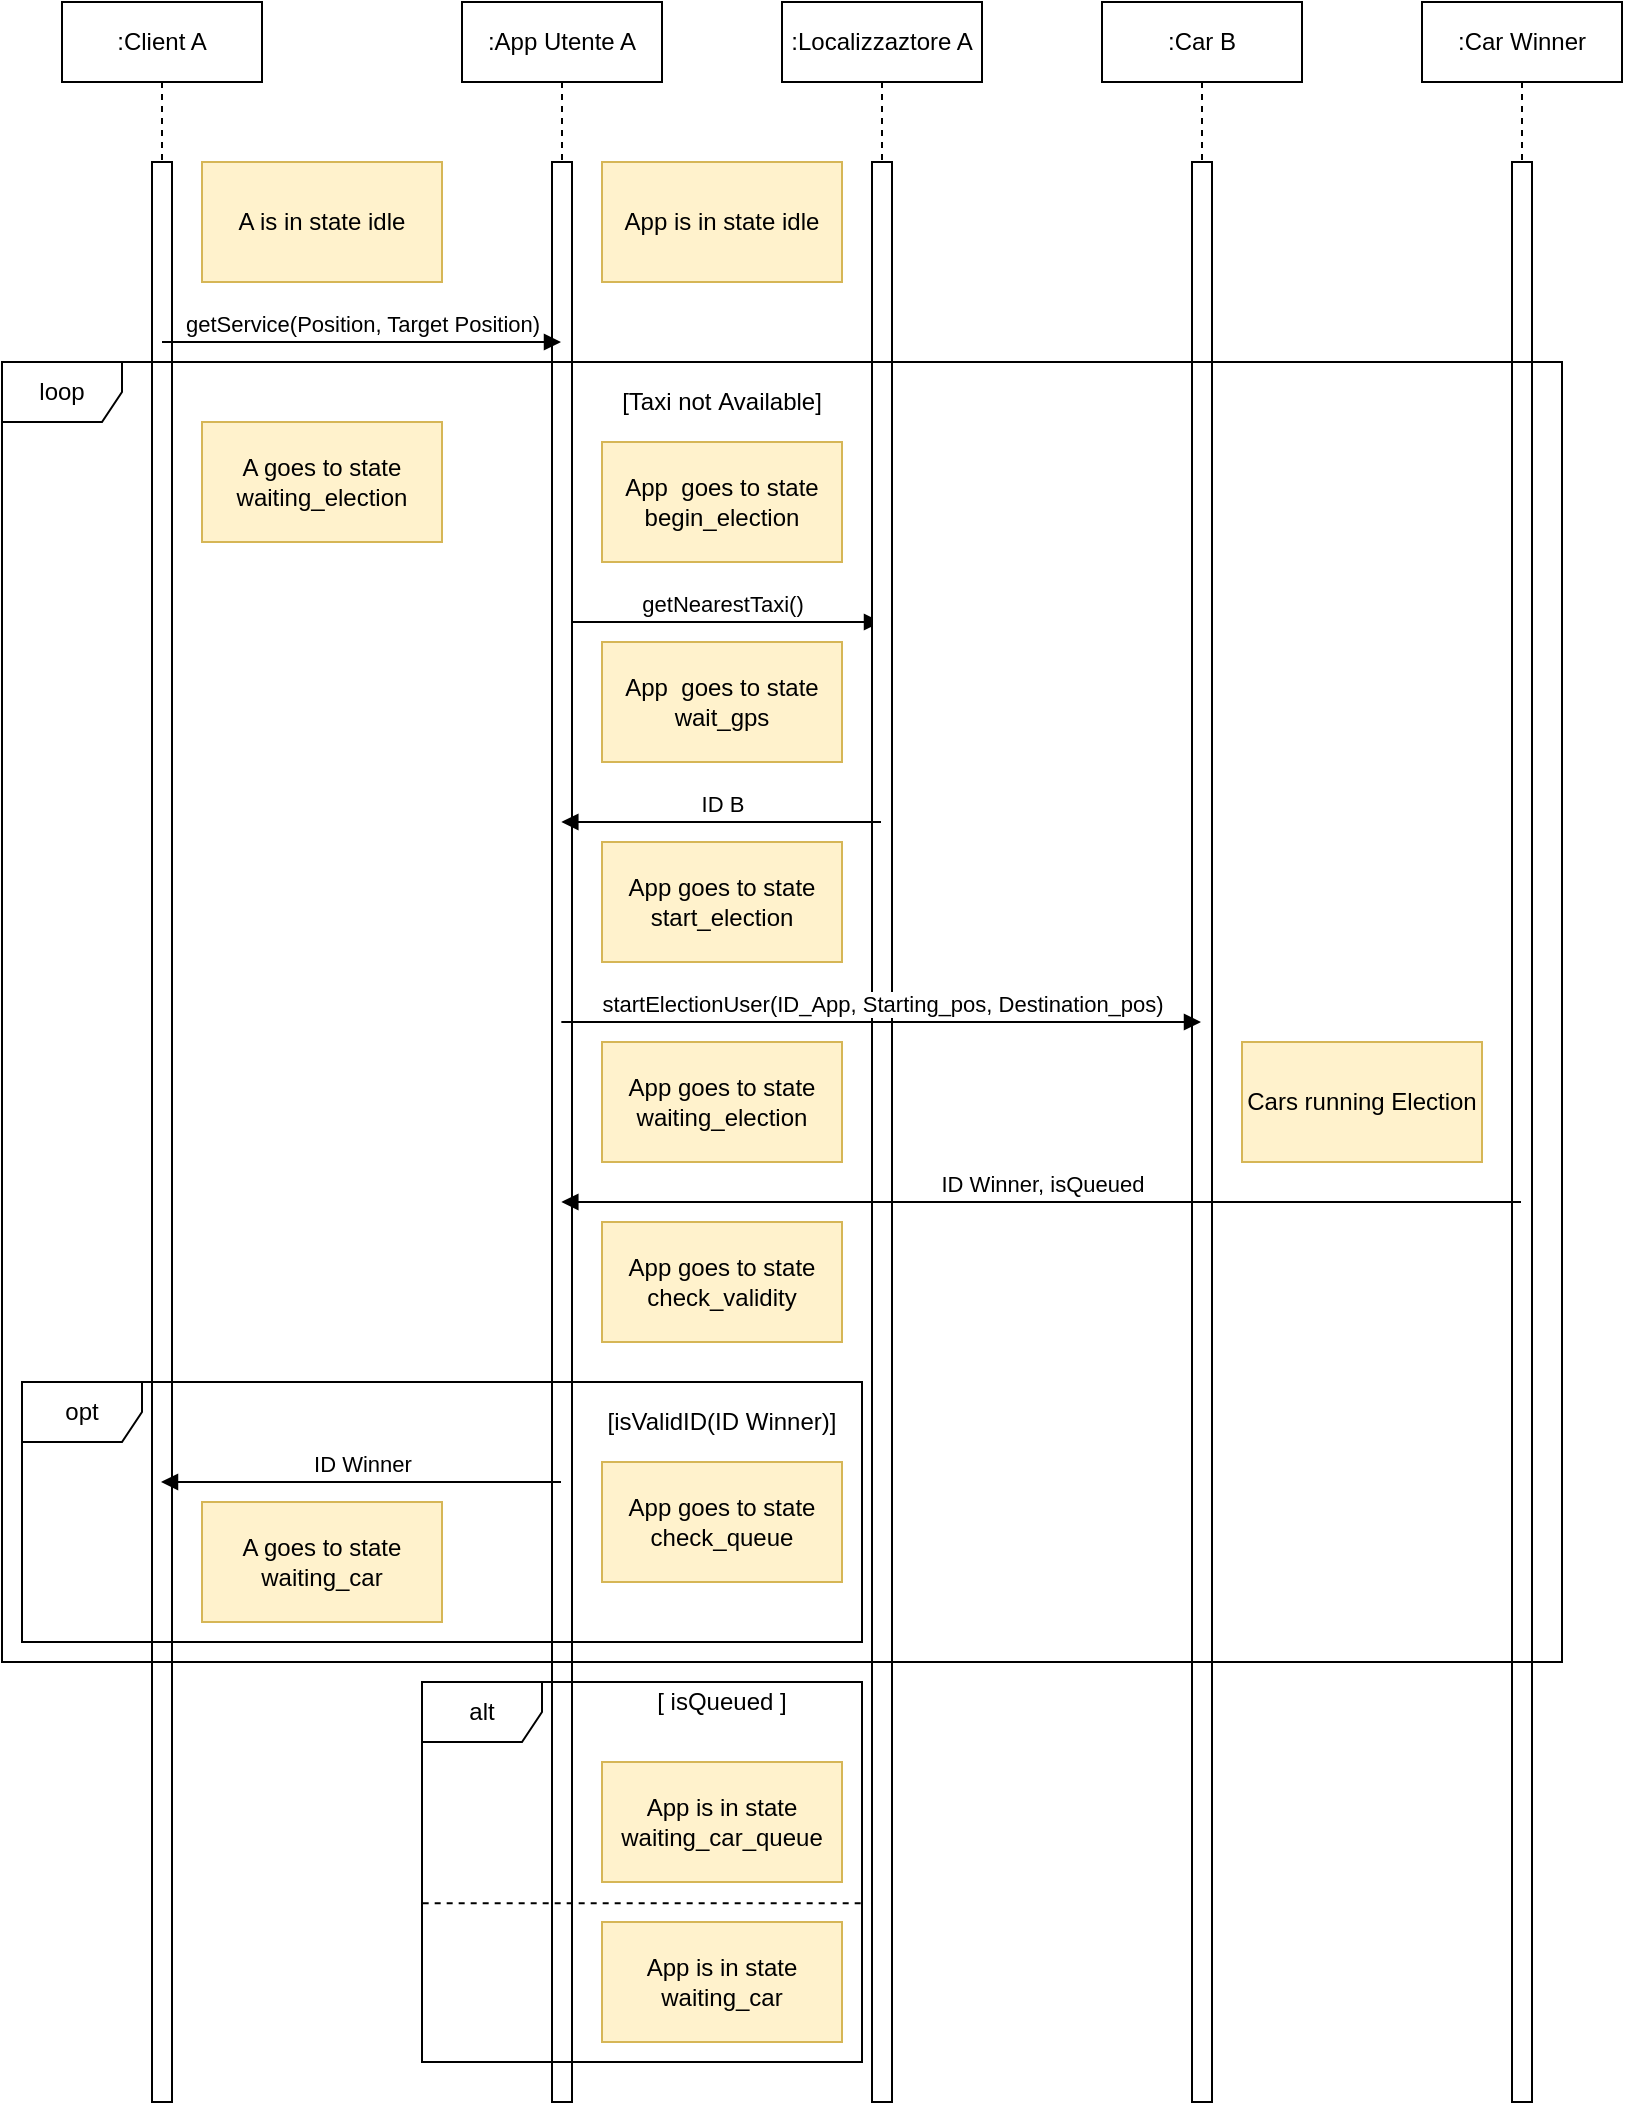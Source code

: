 <mxfile version="12.9.3" type="device"><diagram id="UIkgHiiRnHfRhCUhEY8e" name="Page-1"><mxGraphModel dx="1634" dy="822" grid="1" gridSize="10" guides="1" tooltips="1" connect="1" arrows="1" fold="1" page="1" pageScale="1" pageWidth="827" pageHeight="1169" math="0" shadow="0"><root><mxCell id="0"/><mxCell id="1" parent="0"/><mxCell id="IWk18sIT_rR9X4A3TnHa-8" value=":Client A" style="shape=umlLifeline;perimeter=lifelinePerimeter;whiteSpace=wrap;html=1;container=1;collapsible=0;recursiveResize=0;outlineConnect=0;" parent="1" vertex="1"><mxGeometry x="39" y="40" width="100" height="1050" as="geometry"/></mxCell><mxCell id="L6qk-Qr0f06NKNjhM7hW-5" value="" style="html=1;points=[];perimeter=orthogonalPerimeter;" parent="IWk18sIT_rR9X4A3TnHa-8" vertex="1"><mxGeometry x="45" y="80" width="10" height="970" as="geometry"/></mxCell><mxCell id="IWk18sIT_rR9X4A3TnHa-9" value=":App Utente A" style="shape=umlLifeline;perimeter=lifelinePerimeter;whiteSpace=wrap;html=1;container=1;collapsible=0;recursiveResize=0;outlineConnect=0;" parent="1" vertex="1"><mxGeometry x="239" y="40" width="100" height="1050" as="geometry"/></mxCell><mxCell id="L6qk-Qr0f06NKNjhM7hW-9" value="getNearestTaxi()" style="html=1;verticalAlign=bottom;endArrow=block;" parent="IWk18sIT_rR9X4A3TnHa-9" edge="1"><mxGeometry width="80" relative="1" as="geometry"><mxPoint x="50" y="310" as="sourcePoint"/><mxPoint x="209.5" y="310" as="targetPoint"/></mxGeometry></mxCell><mxCell id="ihVzfSpV_WTA1N58h9ZL-15" value="" style="html=1;points=[];perimeter=orthogonalPerimeter;" vertex="1" parent="IWk18sIT_rR9X4A3TnHa-9"><mxGeometry x="45" y="80" width="10" height="970" as="geometry"/></mxCell><mxCell id="IWk18sIT_rR9X4A3TnHa-10" value=":Localizzaztore A" style="shape=umlLifeline;perimeter=lifelinePerimeter;whiteSpace=wrap;html=1;container=1;collapsible=0;recursiveResize=0;outlineConnect=0;" parent="1" vertex="1"><mxGeometry x="399" y="40" width="100" height="1050" as="geometry"/></mxCell><mxCell id="ihVzfSpV_WTA1N58h9ZL-14" value="" style="html=1;points=[];perimeter=orthogonalPerimeter;" vertex="1" parent="IWk18sIT_rR9X4A3TnHa-10"><mxGeometry x="45" y="80" width="10" height="970" as="geometry"/></mxCell><mxCell id="IWk18sIT_rR9X4A3TnHa-12" value="getService(Position, Target Position)" style="html=1;verticalAlign=bottom;endArrow=block;" parent="1" source="IWk18sIT_rR9X4A3TnHa-8" target="IWk18sIT_rR9X4A3TnHa-9" edge="1"><mxGeometry width="80" relative="1" as="geometry"><mxPoint x="88.5" y="250" as="sourcePoint"/><mxPoint x="308.5" y="250" as="targetPoint"/><Array as="points"><mxPoint x="139" y="210"/><mxPoint x="249" y="210"/></Array></mxGeometry></mxCell><mxCell id="IWk18sIT_rR9X4A3TnHa-21" value=":Car B" style="shape=umlLifeline;perimeter=lifelinePerimeter;whiteSpace=wrap;html=1;container=1;collapsible=0;recursiveResize=0;outlineConnect=0;" parent="1" vertex="1"><mxGeometry x="559" y="40" width="100" height="1050" as="geometry"/></mxCell><mxCell id="ihVzfSpV_WTA1N58h9ZL-13" value="" style="html=1;points=[];perimeter=orthogonalPerimeter;" vertex="1" parent="IWk18sIT_rR9X4A3TnHa-21"><mxGeometry x="45" y="80" width="10" height="970" as="geometry"/></mxCell><mxCell id="IWk18sIT_rR9X4A3TnHa-24" value="A goes to state waiting_election" style="rounded=0;whiteSpace=wrap;html=1;fillColor=#fff2cc;strokeColor=#d6b656;" parent="1" vertex="1"><mxGeometry x="109" y="250" width="120" height="60" as="geometry"/></mxCell><mxCell id="IWk18sIT_rR9X4A3TnHa-34" value="A is in state idle" style="rounded=0;whiteSpace=wrap;html=1;fillColor=#fff2cc;strokeColor=#d6b656;" parent="1" vertex="1"><mxGeometry x="109" y="120" width="120" height="60" as="geometry"/></mxCell><mxCell id="L6qk-Qr0f06NKNjhM7hW-2" value=":Car Winner" style="shape=umlLifeline;perimeter=lifelinePerimeter;whiteSpace=wrap;html=1;container=1;collapsible=0;recursiveResize=0;outlineConnect=0;" parent="1" vertex="1"><mxGeometry x="719" y="40" width="100" height="1050" as="geometry"/></mxCell><mxCell id="ihVzfSpV_WTA1N58h9ZL-12" value="" style="html=1;points=[];perimeter=orthogonalPerimeter;" vertex="1" parent="L6qk-Qr0f06NKNjhM7hW-2"><mxGeometry x="45" y="80" width="10" height="970" as="geometry"/></mxCell><mxCell id="L6qk-Qr0f06NKNjhM7hW-7" value="App is in state idle" style="rounded=0;whiteSpace=wrap;html=1;fillColor=#fff2cc;strokeColor=#d6b656;" parent="1" vertex="1"><mxGeometry x="309" y="120" width="120" height="60" as="geometry"/></mxCell><mxCell id="L6qk-Qr0f06NKNjhM7hW-8" value="App&amp;nbsp; goes to state begin_election" style="rounded=0;whiteSpace=wrap;html=1;fillColor=#fff2cc;strokeColor=#d6b656;" parent="1" vertex="1"><mxGeometry x="309" y="260" width="120" height="60" as="geometry"/></mxCell><mxCell id="L6qk-Qr0f06NKNjhM7hW-10" value="App&amp;nbsp; goes to state wait_gps" style="rounded=0;whiteSpace=wrap;html=1;fillColor=#fff2cc;strokeColor=#d6b656;" parent="1" vertex="1"><mxGeometry x="309" y="360" width="120" height="60" as="geometry"/></mxCell><mxCell id="L6qk-Qr0f06NKNjhM7hW-11" value="ID B" style="html=1;verticalAlign=bottom;endArrow=block;" parent="1" edge="1"><mxGeometry width="80" relative="1" as="geometry"><mxPoint x="448.5" y="450" as="sourcePoint"/><mxPoint x="288.667" y="450" as="targetPoint"/><Array as="points"><mxPoint x="439" y="450"/></Array></mxGeometry></mxCell><mxCell id="L6qk-Qr0f06NKNjhM7hW-12" value="App goes to state start_election" style="rounded=0;whiteSpace=wrap;html=1;fillColor=#fff2cc;strokeColor=#d6b656;" parent="1" vertex="1"><mxGeometry x="309" y="460" width="120" height="60" as="geometry"/></mxCell><mxCell id="L6qk-Qr0f06NKNjhM7hW-13" value="startElectionUser(ID_App, Starting_pos, Destination_pos)" style="html=1;verticalAlign=bottom;endArrow=block;" parent="1" edge="1"><mxGeometry width="80" relative="1" as="geometry"><mxPoint x="288.667" y="550" as="sourcePoint"/><mxPoint x="608.5" y="550" as="targetPoint"/><Array as="points"><mxPoint x="469" y="550"/></Array></mxGeometry></mxCell><mxCell id="L6qk-Qr0f06NKNjhM7hW-14" value="App goes to state waiting_election" style="rounded=0;whiteSpace=wrap;html=1;fillColor=#fff2cc;strokeColor=#d6b656;" parent="1" vertex="1"><mxGeometry x="309" y="560" width="120" height="60" as="geometry"/></mxCell><mxCell id="L6qk-Qr0f06NKNjhM7hW-15" value="ID Winner, isQueued" style="html=1;verticalAlign=bottom;endArrow=block;" parent="1" edge="1"><mxGeometry width="80" relative="1" as="geometry"><mxPoint x="768.5" y="640" as="sourcePoint"/><mxPoint x="288.667" y="640" as="targetPoint"/><Array as="points"/></mxGeometry></mxCell><mxCell id="L6qk-Qr0f06NKNjhM7hW-16" value="Cars running Election" style="rounded=0;whiteSpace=wrap;html=1;fillColor=#fff2cc;strokeColor=#d6b656;" parent="1" vertex="1"><mxGeometry x="629" y="560" width="120" height="60" as="geometry"/></mxCell><mxCell id="L6qk-Qr0f06NKNjhM7hW-18" value="[isValidID(ID Winner)]" style="text;html=1;strokeColor=none;fillColor=none;align=center;verticalAlign=middle;whiteSpace=wrap;rounded=0;" parent="1" vertex="1"><mxGeometry x="304" y="740" width="130" height="20" as="geometry"/></mxCell><mxCell id="L6qk-Qr0f06NKNjhM7hW-20" value="ID Winner" style="html=1;verticalAlign=bottom;endArrow=block;" parent="1" edge="1"><mxGeometry width="80" relative="1" as="geometry"><mxPoint x="288.5" y="780" as="sourcePoint"/><mxPoint x="88.5" y="780" as="targetPoint"/><Array as="points"><mxPoint x="269" y="780"/></Array></mxGeometry></mxCell><mxCell id="L6qk-Qr0f06NKNjhM7hW-22" value="[Taxi not&amp;nbsp;Available]" style="text;html=1;strokeColor=none;fillColor=none;align=center;verticalAlign=middle;whiteSpace=wrap;rounded=0;" parent="1" vertex="1"><mxGeometry x="309" y="230" width="120" height="20" as="geometry"/></mxCell><mxCell id="ihVzfSpV_WTA1N58h9ZL-1" value="App goes to state check_validity" style="rounded=0;whiteSpace=wrap;html=1;fillColor=#fff2cc;strokeColor=#d6b656;" vertex="1" parent="1"><mxGeometry x="309" y="650" width="120" height="60" as="geometry"/></mxCell><mxCell id="ihVzfSpV_WTA1N58h9ZL-2" value="opt" style="shape=umlFrame;whiteSpace=wrap;html=1;" vertex="1" parent="1"><mxGeometry x="19" y="730" width="420" height="130" as="geometry"/></mxCell><mxCell id="ihVzfSpV_WTA1N58h9ZL-3" value="App goes to state check_queue" style="rounded=0;whiteSpace=wrap;html=1;fillColor=#fff2cc;strokeColor=#d6b656;" vertex="1" parent="1"><mxGeometry x="309" y="770" width="120" height="60" as="geometry"/></mxCell><mxCell id="ihVzfSpV_WTA1N58h9ZL-4" value="A goes to state waiting_car" style="rounded=0;whiteSpace=wrap;html=1;fillColor=#fff2cc;strokeColor=#d6b656;" vertex="1" parent="1"><mxGeometry x="109" y="790" width="120" height="60" as="geometry"/></mxCell><mxCell id="ihVzfSpV_WTA1N58h9ZL-5" value="[ isQueued ]" style="text;html=1;strokeColor=none;fillColor=none;align=center;verticalAlign=middle;whiteSpace=wrap;rounded=0;" vertex="1" parent="1"><mxGeometry x="324" y="880" width="90" height="20" as="geometry"/></mxCell><mxCell id="ihVzfSpV_WTA1N58h9ZL-6" value="loop" style="shape=umlFrame;whiteSpace=wrap;html=1;" vertex="1" parent="1"><mxGeometry x="9" y="220" width="780" height="650" as="geometry"/></mxCell><mxCell id="ihVzfSpV_WTA1N58h9ZL-7" value="App is in state waiting_car" style="rounded=0;whiteSpace=wrap;html=1;fillColor=#fff2cc;strokeColor=#d6b656;" vertex="1" parent="1"><mxGeometry x="309" y="1000" width="120" height="60" as="geometry"/></mxCell><mxCell id="ihVzfSpV_WTA1N58h9ZL-8" value="App is in state waiting_car_queue" style="rounded=0;whiteSpace=wrap;html=1;fillColor=#fff2cc;strokeColor=#d6b656;" vertex="1" parent="1"><mxGeometry x="309" y="920" width="120" height="60" as="geometry"/></mxCell><mxCell id="ihVzfSpV_WTA1N58h9ZL-10" value="alt" style="shape=umlFrame;whiteSpace=wrap;html=1;" vertex="1" parent="1"><mxGeometry x="219" y="880" width="220" height="190" as="geometry"/></mxCell><mxCell id="ihVzfSpV_WTA1N58h9ZL-11" value="" style="endArrow=none;dashed=1;html=1;entryX=0.001;entryY=0.582;entryDx=0;entryDy=0;entryPerimeter=0;exitX=0.997;exitY=0.582;exitDx=0;exitDy=0;exitPerimeter=0;" edge="1" parent="1" source="ihVzfSpV_WTA1N58h9ZL-10" target="ihVzfSpV_WTA1N58h9ZL-10"><mxGeometry width="50" height="50" relative="1" as="geometry"><mxPoint x="359" y="1310" as="sourcePoint"/><mxPoint x="339.8" y="1270" as="targetPoint"/></mxGeometry></mxCell></root></mxGraphModel></diagram></mxfile>
